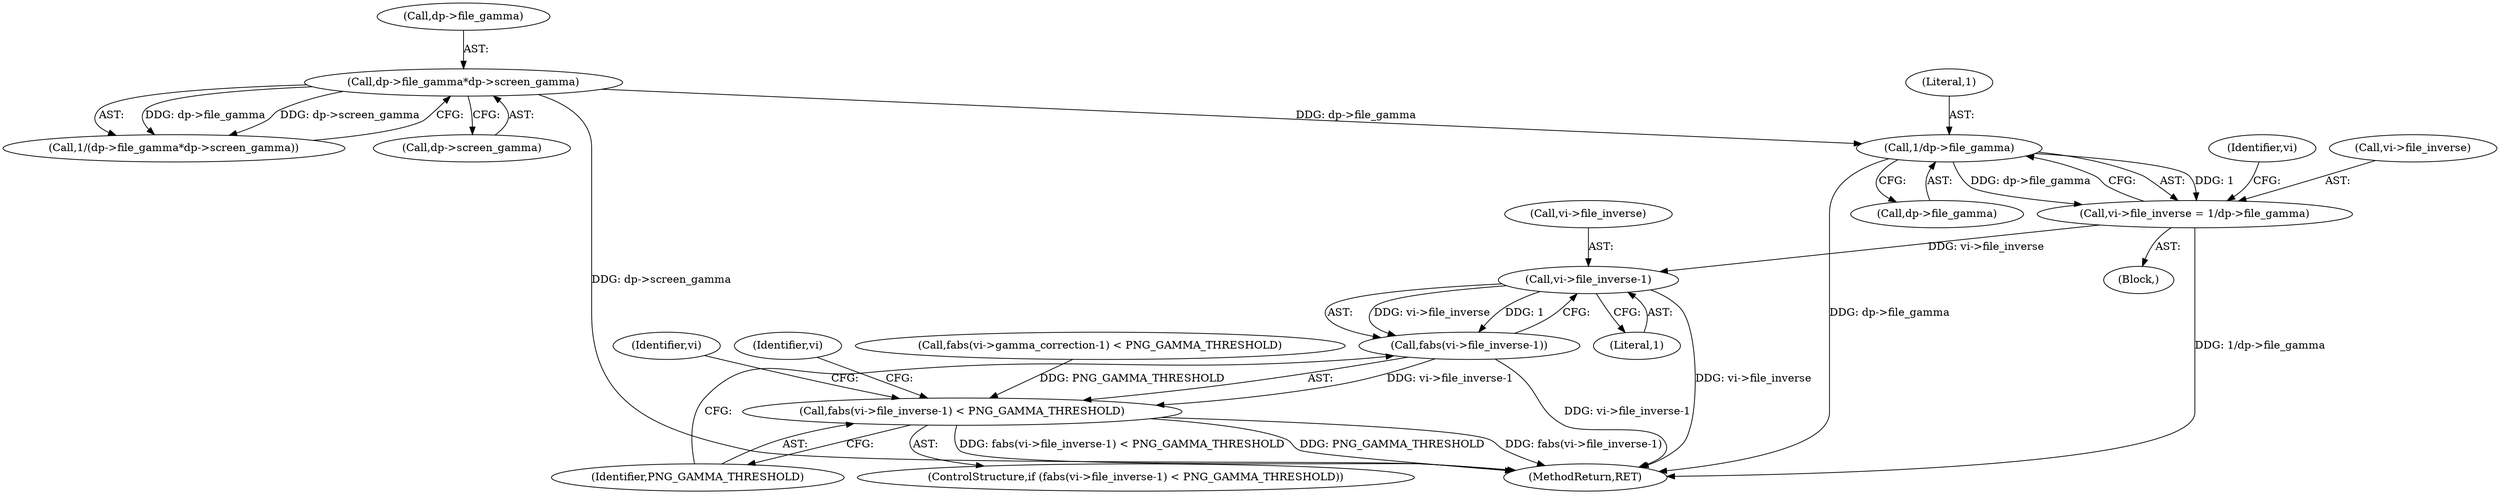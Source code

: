 digraph "0_Android_9d4853418ab2f754c2b63e091c29c5529b8b86ca_92@pointer" {
"1000499" [label="(Call,1/dp->file_gamma)"];
"1000474" [label="(Call,dp->file_gamma*dp->screen_gamma)"];
"1000495" [label="(Call,vi->file_inverse = 1/dp->file_gamma)"];
"1000507" [label="(Call,vi->file_inverse-1)"];
"1000506" [label="(Call,fabs(vi->file_inverse-1))"];
"1000505" [label="(Call,fabs(vi->file_inverse-1) < PNG_GAMMA_THRESHOLD)"];
"1000475" [label="(Call,dp->file_gamma)"];
"1000472" [label="(Call,1/(dp->file_gamma*dp->screen_gamma))"];
"1000511" [label="(Literal,1)"];
"1000474" [label="(Call,dp->file_gamma*dp->screen_gamma)"];
"1000520" [label="(Identifier,vi)"];
"1000500" [label="(Literal,1)"];
"1000495" [label="(Call,vi->file_inverse = 1/dp->file_gamma)"];
"1000478" [label="(Call,dp->screen_gamma)"];
"1000110" [label="(Block,)"];
"1000505" [label="(Call,fabs(vi->file_inverse-1) < PNG_GAMMA_THRESHOLD)"];
"1000501" [label="(Call,dp->file_gamma)"];
"1000515" [label="(Identifier,vi)"];
"1000509" [label="(Identifier,vi)"];
"1000525" [label="(MethodReturn,RET)"];
"1000506" [label="(Call,fabs(vi->file_inverse-1))"];
"1000512" [label="(Identifier,PNG_GAMMA_THRESHOLD)"];
"1000482" [label="(Call,fabs(vi->gamma_correction-1) < PNG_GAMMA_THRESHOLD)"];
"1000504" [label="(ControlStructure,if (fabs(vi->file_inverse-1) < PNG_GAMMA_THRESHOLD))"];
"1000507" [label="(Call,vi->file_inverse-1)"];
"1000499" [label="(Call,1/dp->file_gamma)"];
"1000496" [label="(Call,vi->file_inverse)"];
"1000508" [label="(Call,vi->file_inverse)"];
"1000499" -> "1000495"  [label="AST: "];
"1000499" -> "1000501"  [label="CFG: "];
"1000500" -> "1000499"  [label="AST: "];
"1000501" -> "1000499"  [label="AST: "];
"1000495" -> "1000499"  [label="CFG: "];
"1000499" -> "1000525"  [label="DDG: dp->file_gamma"];
"1000499" -> "1000495"  [label="DDG: 1"];
"1000499" -> "1000495"  [label="DDG: dp->file_gamma"];
"1000474" -> "1000499"  [label="DDG: dp->file_gamma"];
"1000474" -> "1000472"  [label="AST: "];
"1000474" -> "1000478"  [label="CFG: "];
"1000475" -> "1000474"  [label="AST: "];
"1000478" -> "1000474"  [label="AST: "];
"1000472" -> "1000474"  [label="CFG: "];
"1000474" -> "1000525"  [label="DDG: dp->screen_gamma"];
"1000474" -> "1000472"  [label="DDG: dp->file_gamma"];
"1000474" -> "1000472"  [label="DDG: dp->screen_gamma"];
"1000495" -> "1000110"  [label="AST: "];
"1000496" -> "1000495"  [label="AST: "];
"1000509" -> "1000495"  [label="CFG: "];
"1000495" -> "1000525"  [label="DDG: 1/dp->file_gamma"];
"1000495" -> "1000507"  [label="DDG: vi->file_inverse"];
"1000507" -> "1000506"  [label="AST: "];
"1000507" -> "1000511"  [label="CFG: "];
"1000508" -> "1000507"  [label="AST: "];
"1000511" -> "1000507"  [label="AST: "];
"1000506" -> "1000507"  [label="CFG: "];
"1000507" -> "1000525"  [label="DDG: vi->file_inverse"];
"1000507" -> "1000506"  [label="DDG: vi->file_inverse"];
"1000507" -> "1000506"  [label="DDG: 1"];
"1000506" -> "1000505"  [label="AST: "];
"1000512" -> "1000506"  [label="CFG: "];
"1000506" -> "1000525"  [label="DDG: vi->file_inverse-1"];
"1000506" -> "1000505"  [label="DDG: vi->file_inverse-1"];
"1000505" -> "1000504"  [label="AST: "];
"1000505" -> "1000512"  [label="CFG: "];
"1000512" -> "1000505"  [label="AST: "];
"1000515" -> "1000505"  [label="CFG: "];
"1000520" -> "1000505"  [label="CFG: "];
"1000505" -> "1000525"  [label="DDG: fabs(vi->file_inverse-1)"];
"1000505" -> "1000525"  [label="DDG: fabs(vi->file_inverse-1) < PNG_GAMMA_THRESHOLD"];
"1000505" -> "1000525"  [label="DDG: PNG_GAMMA_THRESHOLD"];
"1000482" -> "1000505"  [label="DDG: PNG_GAMMA_THRESHOLD"];
}

